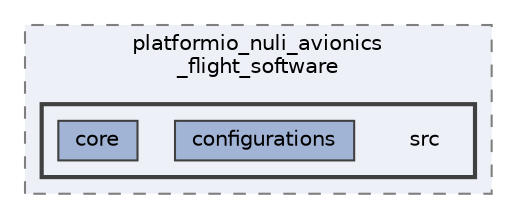 digraph "nuli_avionics_flight_software/platformio_nuli_avionics_flight_software/src"
{
 // LATEX_PDF_SIZE
  bgcolor="transparent";
  edge [fontname=Helvetica,fontsize=10,labelfontname=Helvetica,labelfontsize=10];
  node [fontname=Helvetica,fontsize=10,shape=box,height=0.2,width=0.4];
  compound=true
  subgraph clusterdir_04808d6eb8296baa88bfd174850557f6 {
    graph [ bgcolor="#edf0f7", pencolor="grey50", label="platformio_nuli_avionics\l_flight_software", fontname=Helvetica,fontsize=10 style="filled,dashed", URL="dir_04808d6eb8296baa88bfd174850557f6.html",tooltip=""]
  subgraph clusterdir_540552997814af23142a7fbd55b3e592 {
    graph [ bgcolor="#edf0f7", pencolor="grey25", label="", fontname=Helvetica,fontsize=10 style="filled,bold", URL="dir_540552997814af23142a7fbd55b3e592.html",tooltip=""]
    dir_540552997814af23142a7fbd55b3e592 [shape=plaintext, label="src"];
  dir_cdc672103e0b49106e3251d7c4f51e12 [label="configurations", fillcolor="#a2b4d6", color="grey25", style="filled", URL="dir_cdc672103e0b49106e3251d7c4f51e12.html",tooltip=""];
  dir_6e0867bb0ce0d3cc294b9660239a8de1 [label="core", fillcolor="#a2b4d6", color="grey25", style="filled", URL="dir_6e0867bb0ce0d3cc294b9660239a8de1.html",tooltip=""];
  }
  }
}
